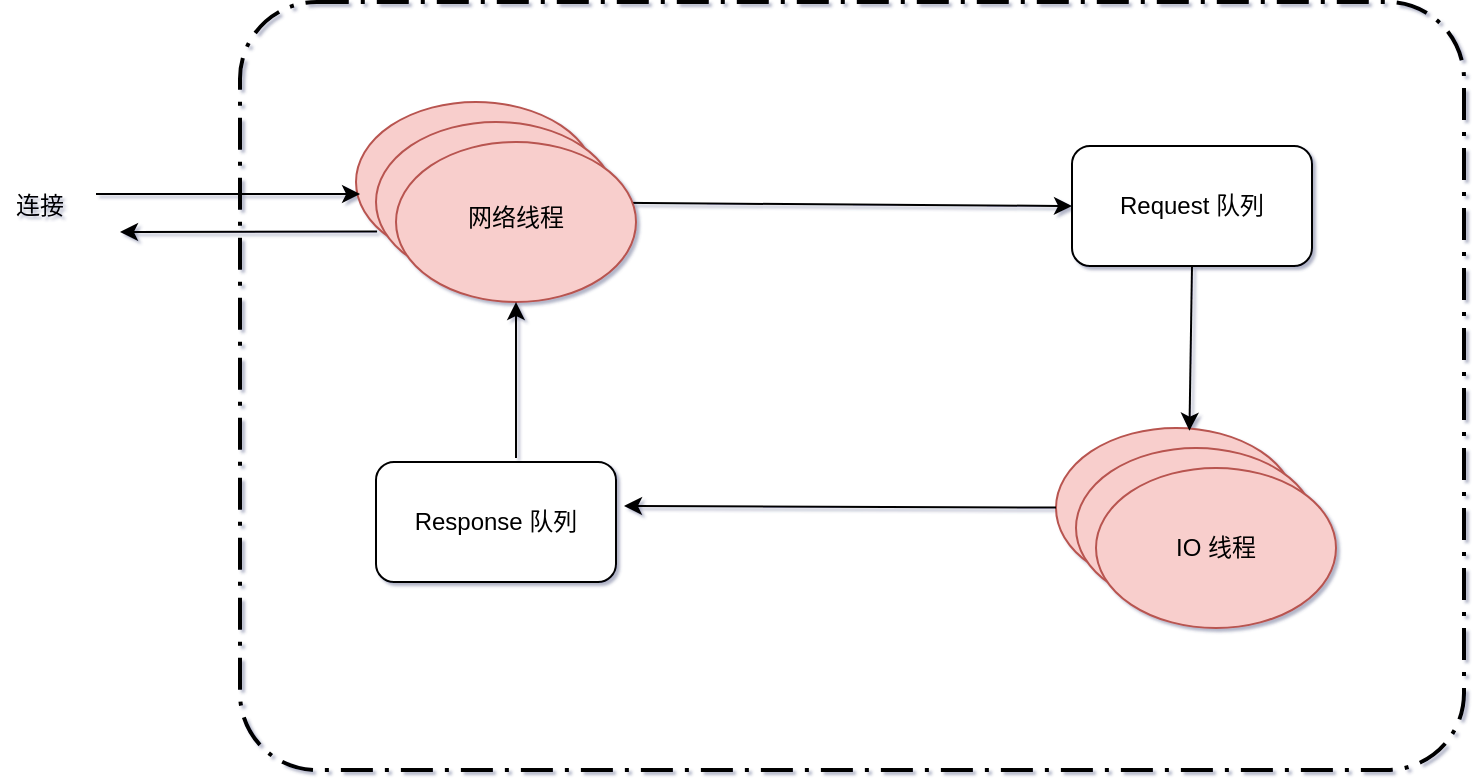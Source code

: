 <mxfile pages="1" version="11.2.8" type="github"><diagram id="5Wsh_Z23fqp1NNHp2CRQ" name="Page-1"><mxGraphModel dx="1073" dy="591" grid="1" gridSize="12" guides="1" tooltips="1" connect="1" arrows="1" fold="1" page="1" pageScale="1" pageWidth="850" pageHeight="1100" background="#ffffff" math="0" shadow="1"><root><mxCell id="0"/><mxCell id="1" parent="0"/><mxCell id="vY4mNiPCC5eA4eEdK213-42" value="" style="rounded=1;arcSize=10;dashed=1;strokeColor=#000000;fillColor=none;gradientColor=none;dashPattern=8 3 1 3;strokeWidth=2;" vertex="1" parent="1"><mxGeometry x="132" y="60" width="612" height="384" as="geometry"/></mxCell><mxCell id="vY4mNiPCC5eA4eEdK213-13" value="" style="endArrow=classic;html=1;entryX=0;entryY=0.5;entryDx=0;entryDy=0;" edge="1" parent="1" source="Y-jqXeUG_6AG-OlCJ8wX-11" target="Y-jqXeUG_6AG-OlCJ8wX-16"><mxGeometry width="50" height="50" relative="1" as="geometry"><mxPoint x="327.992" y="159.327" as="sourcePoint"/><mxPoint x="548" y="165" as="targetPoint"/></mxGeometry></mxCell><mxCell id="Y-jqXeUG_6AG-OlCJ8wX-10" value="" style="ellipse;whiteSpace=wrap;html=1;fillColor=#f8cecc;strokeColor=#b85450;" parent="1" vertex="1"><mxGeometry x="190" y="110" width="120" height="80" as="geometry"/></mxCell><mxCell id="Y-jqXeUG_6AG-OlCJ8wX-11" value="" style="ellipse;whiteSpace=wrap;html=1;fillColor=#f8cecc;strokeColor=#b85450;" parent="1" vertex="1"><mxGeometry x="200" y="120" width="120" height="80" as="geometry"/></mxCell><mxCell id="Y-jqXeUG_6AG-OlCJ8wX-12" value="&lt;p&gt;&lt;br&gt;&lt;/p&gt;" style="ellipse;whiteSpace=wrap;html=1;fillColor=#f8cecc;strokeColor=#b85450;" parent="1" vertex="1"><mxGeometry x="210" y="130" width="120" height="80" as="geometry"/></mxCell><mxCell id="Y-jqXeUG_6AG-OlCJ8wX-13" value="" style="ellipse;whiteSpace=wrap;html=1;fillColor=#f8cecc;strokeColor=#b85450;" parent="1" vertex="1"><mxGeometry x="540" y="273" width="120" height="80" as="geometry"/></mxCell><mxCell id="Y-jqXeUG_6AG-OlCJ8wX-14" value="" style="ellipse;whiteSpace=wrap;html=1;fillColor=#f8cecc;strokeColor=#b85450;" parent="1" vertex="1"><mxGeometry x="550" y="283" width="120" height="80" as="geometry"/></mxCell><mxCell id="Y-jqXeUG_6AG-OlCJ8wX-15" value="" style="ellipse;whiteSpace=wrap;html=1;fillColor=#f8cecc;strokeColor=#b85450;" parent="1" vertex="1"><mxGeometry x="560" y="293" width="120" height="80" as="geometry"/></mxCell><mxCell id="Y-jqXeUG_6AG-OlCJ8wX-16" value="Request 队列" style="rounded=1;whiteSpace=wrap;html=1;" parent="1" vertex="1"><mxGeometry x="548" y="132" width="120" height="60" as="geometry"/></mxCell><mxCell id="Y-jqXeUG_6AG-OlCJ8wX-17" value="Response 队列" style="rounded=1;whiteSpace=wrap;html=1;" parent="1" vertex="1"><mxGeometry x="200" y="290" width="120" height="60" as="geometry"/></mxCell><mxCell id="vY4mNiPCC5eA4eEdK213-5" value="网络线程" style="text;html=1;strokeColor=none;fillColor=none;align=center;verticalAlign=middle;whiteSpace=wrap;rounded=0;" vertex="1" parent="1"><mxGeometry x="228" y="144" width="84" height="48" as="geometry"/></mxCell><mxCell id="vY4mNiPCC5eA4eEdK213-10" value="IO 线程" style="text;html=1;strokeColor=none;fillColor=none;align=center;verticalAlign=middle;whiteSpace=wrap;rounded=0;" vertex="1" parent="1"><mxGeometry x="566" y="323" width="108" height="20" as="geometry"/></mxCell><mxCell id="vY4mNiPCC5eA4eEdK213-14" value="" style="endArrow=classic;html=1;exitX=0.5;exitY=1;exitDx=0;exitDy=0;entryX=0.556;entryY=0.017;entryDx=0;entryDy=0;entryPerimeter=0;" edge="1" parent="1" source="Y-jqXeUG_6AG-OlCJ8wX-16" target="Y-jqXeUG_6AG-OlCJ8wX-13"><mxGeometry width="50" height="50" relative="1" as="geometry"><mxPoint x="192" y="422" as="sourcePoint"/><mxPoint x="242" y="372" as="targetPoint"/></mxGeometry></mxCell><mxCell id="vY4mNiPCC5eA4eEdK213-15" value="" style="endArrow=classic;html=1;" edge="1" parent="1" source="Y-jqXeUG_6AG-OlCJ8wX-13"><mxGeometry width="50" height="50" relative="1" as="geometry"><mxPoint x="192" y="422" as="sourcePoint"/><mxPoint x="324" y="312" as="targetPoint"/></mxGeometry></mxCell><mxCell id="vY4mNiPCC5eA4eEdK213-16" value="" style="endArrow=classic;html=1;entryX=0.017;entryY=0.575;entryDx=0;entryDy=0;entryPerimeter=0;" edge="1" parent="1" target="Y-jqXeUG_6AG-OlCJ8wX-10"><mxGeometry width="50" height="50" relative="1" as="geometry"><mxPoint x="60" y="156" as="sourcePoint"/><mxPoint x="242" y="372" as="targetPoint"/></mxGeometry></mxCell><mxCell id="vY4mNiPCC5eA4eEdK213-17" value="" style="endArrow=classic;html=1;entryX=0.5;entryY=1;entryDx=0;entryDy=0;" edge="1" parent="1" target="Y-jqXeUG_6AG-OlCJ8wX-12"><mxGeometry width="50" height="50" relative="1" as="geometry"><mxPoint x="270" y="288" as="sourcePoint"/><mxPoint x="98" y="372" as="targetPoint"/></mxGeometry></mxCell><mxCell id="vY4mNiPCC5eA4eEdK213-18" value="" style="endArrow=classic;html=1;exitX=0.088;exitY=0.81;exitDx=0;exitDy=0;exitPerimeter=0;" edge="1" parent="1" source="Y-jqXeUG_6AG-OlCJ8wX-10"><mxGeometry width="50" height="50" relative="1" as="geometry"><mxPoint x="48" y="422" as="sourcePoint"/><mxPoint x="72" y="175" as="targetPoint"/></mxGeometry></mxCell><mxCell id="vY4mNiPCC5eA4eEdK213-45" value="连接" style="text;html=1;strokeColor=none;fillColor=none;align=center;verticalAlign=middle;whiteSpace=wrap;rounded=0;" vertex="1" parent="1"><mxGeometry x="12" y="152" width="40" height="20" as="geometry"/></mxCell></root></mxGraphModel></diagram></mxfile>